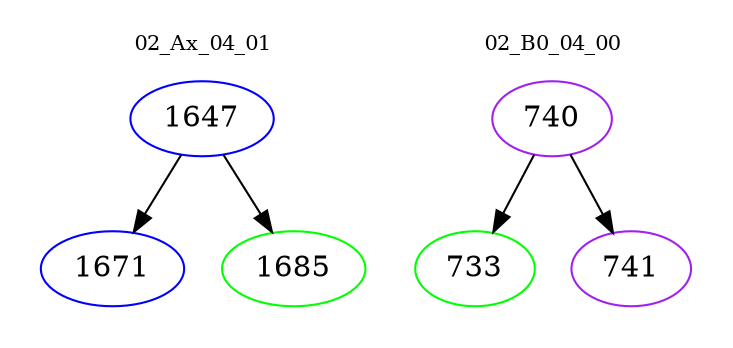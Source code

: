 digraph{
subgraph cluster_0 {
color = white
label = "02_Ax_04_01";
fontsize=10;
T0_1647 [label="1647", color="blue"]
T0_1647 -> T0_1671 [color="black"]
T0_1671 [label="1671", color="blue"]
T0_1647 -> T0_1685 [color="black"]
T0_1685 [label="1685", color="green"]
}
subgraph cluster_1 {
color = white
label = "02_B0_04_00";
fontsize=10;
T1_740 [label="740", color="purple"]
T1_740 -> T1_733 [color="black"]
T1_733 [label="733", color="green"]
T1_740 -> T1_741 [color="black"]
T1_741 [label="741", color="purple"]
}
}
